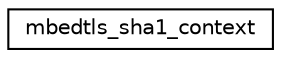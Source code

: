 digraph "Graphical Class Hierarchy"
{
 // LATEX_PDF_SIZE
  edge [fontname="Helvetica",fontsize="10",labelfontname="Helvetica",labelfontsize="10"];
  node [fontname="Helvetica",fontsize="10",shape=record];
  rankdir="LR";
  Node0 [label="mbedtls_sha1_context",height=0.2,width=0.4,color="black", fillcolor="white", style="filled",URL="$df/d24/structmbedtls__sha1__context.html",tooltip="The SHA-1 context structure."];
}
